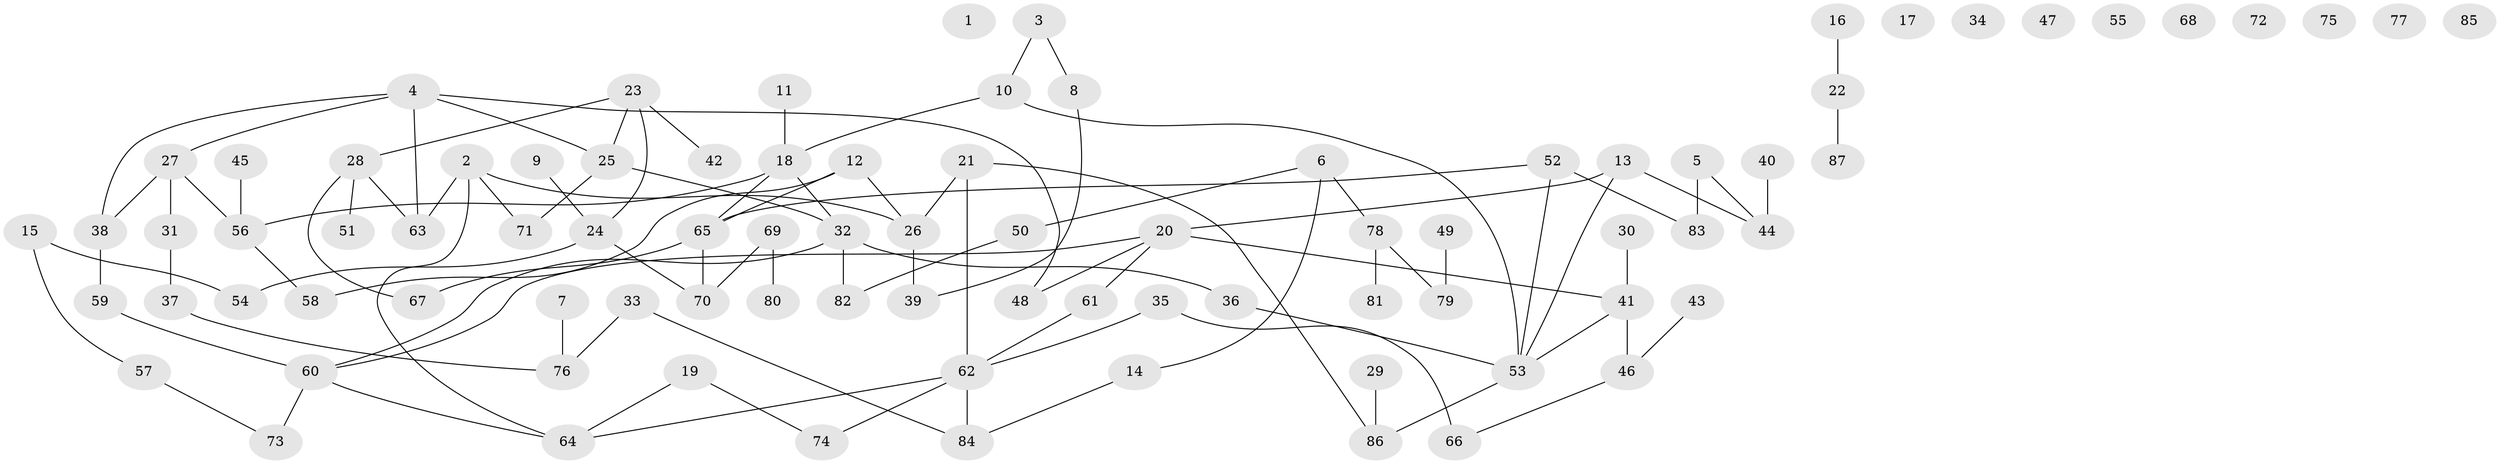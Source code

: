 // Generated by graph-tools (version 1.1) at 2025/25/03/09/25 03:25:16]
// undirected, 87 vertices, 100 edges
graph export_dot {
graph [start="1"]
  node [color=gray90,style=filled];
  1;
  2;
  3;
  4;
  5;
  6;
  7;
  8;
  9;
  10;
  11;
  12;
  13;
  14;
  15;
  16;
  17;
  18;
  19;
  20;
  21;
  22;
  23;
  24;
  25;
  26;
  27;
  28;
  29;
  30;
  31;
  32;
  33;
  34;
  35;
  36;
  37;
  38;
  39;
  40;
  41;
  42;
  43;
  44;
  45;
  46;
  47;
  48;
  49;
  50;
  51;
  52;
  53;
  54;
  55;
  56;
  57;
  58;
  59;
  60;
  61;
  62;
  63;
  64;
  65;
  66;
  67;
  68;
  69;
  70;
  71;
  72;
  73;
  74;
  75;
  76;
  77;
  78;
  79;
  80;
  81;
  82;
  83;
  84;
  85;
  86;
  87;
  2 -- 26;
  2 -- 63;
  2 -- 64;
  2 -- 71;
  3 -- 8;
  3 -- 10;
  4 -- 25;
  4 -- 27;
  4 -- 38;
  4 -- 48;
  4 -- 63;
  5 -- 44;
  5 -- 83;
  6 -- 14;
  6 -- 50;
  6 -- 78;
  7 -- 76;
  8 -- 39;
  9 -- 24;
  10 -- 18;
  10 -- 53;
  11 -- 18;
  12 -- 26;
  12 -- 58;
  12 -- 65;
  13 -- 20;
  13 -- 44;
  13 -- 53;
  14 -- 84;
  15 -- 54;
  15 -- 57;
  16 -- 22;
  18 -- 32;
  18 -- 56;
  18 -- 65;
  19 -- 64;
  19 -- 74;
  20 -- 41;
  20 -- 48;
  20 -- 60;
  20 -- 61;
  21 -- 26;
  21 -- 62;
  21 -- 86;
  22 -- 87;
  23 -- 24;
  23 -- 25;
  23 -- 28;
  23 -- 42;
  24 -- 54;
  24 -- 70;
  25 -- 32;
  25 -- 71;
  26 -- 39;
  27 -- 31;
  27 -- 38;
  27 -- 56;
  28 -- 51;
  28 -- 63;
  28 -- 67;
  29 -- 86;
  30 -- 41;
  31 -- 37;
  32 -- 36;
  32 -- 60;
  32 -- 82;
  33 -- 76;
  33 -- 84;
  35 -- 62;
  35 -- 66;
  36 -- 53;
  37 -- 76;
  38 -- 59;
  40 -- 44;
  41 -- 46;
  41 -- 53;
  43 -- 46;
  45 -- 56;
  46 -- 66;
  49 -- 79;
  50 -- 82;
  52 -- 53;
  52 -- 65;
  52 -- 83;
  53 -- 86;
  56 -- 58;
  57 -- 73;
  59 -- 60;
  60 -- 64;
  60 -- 73;
  61 -- 62;
  62 -- 64;
  62 -- 74;
  62 -- 84;
  65 -- 67;
  65 -- 70;
  69 -- 70;
  69 -- 80;
  78 -- 79;
  78 -- 81;
}
